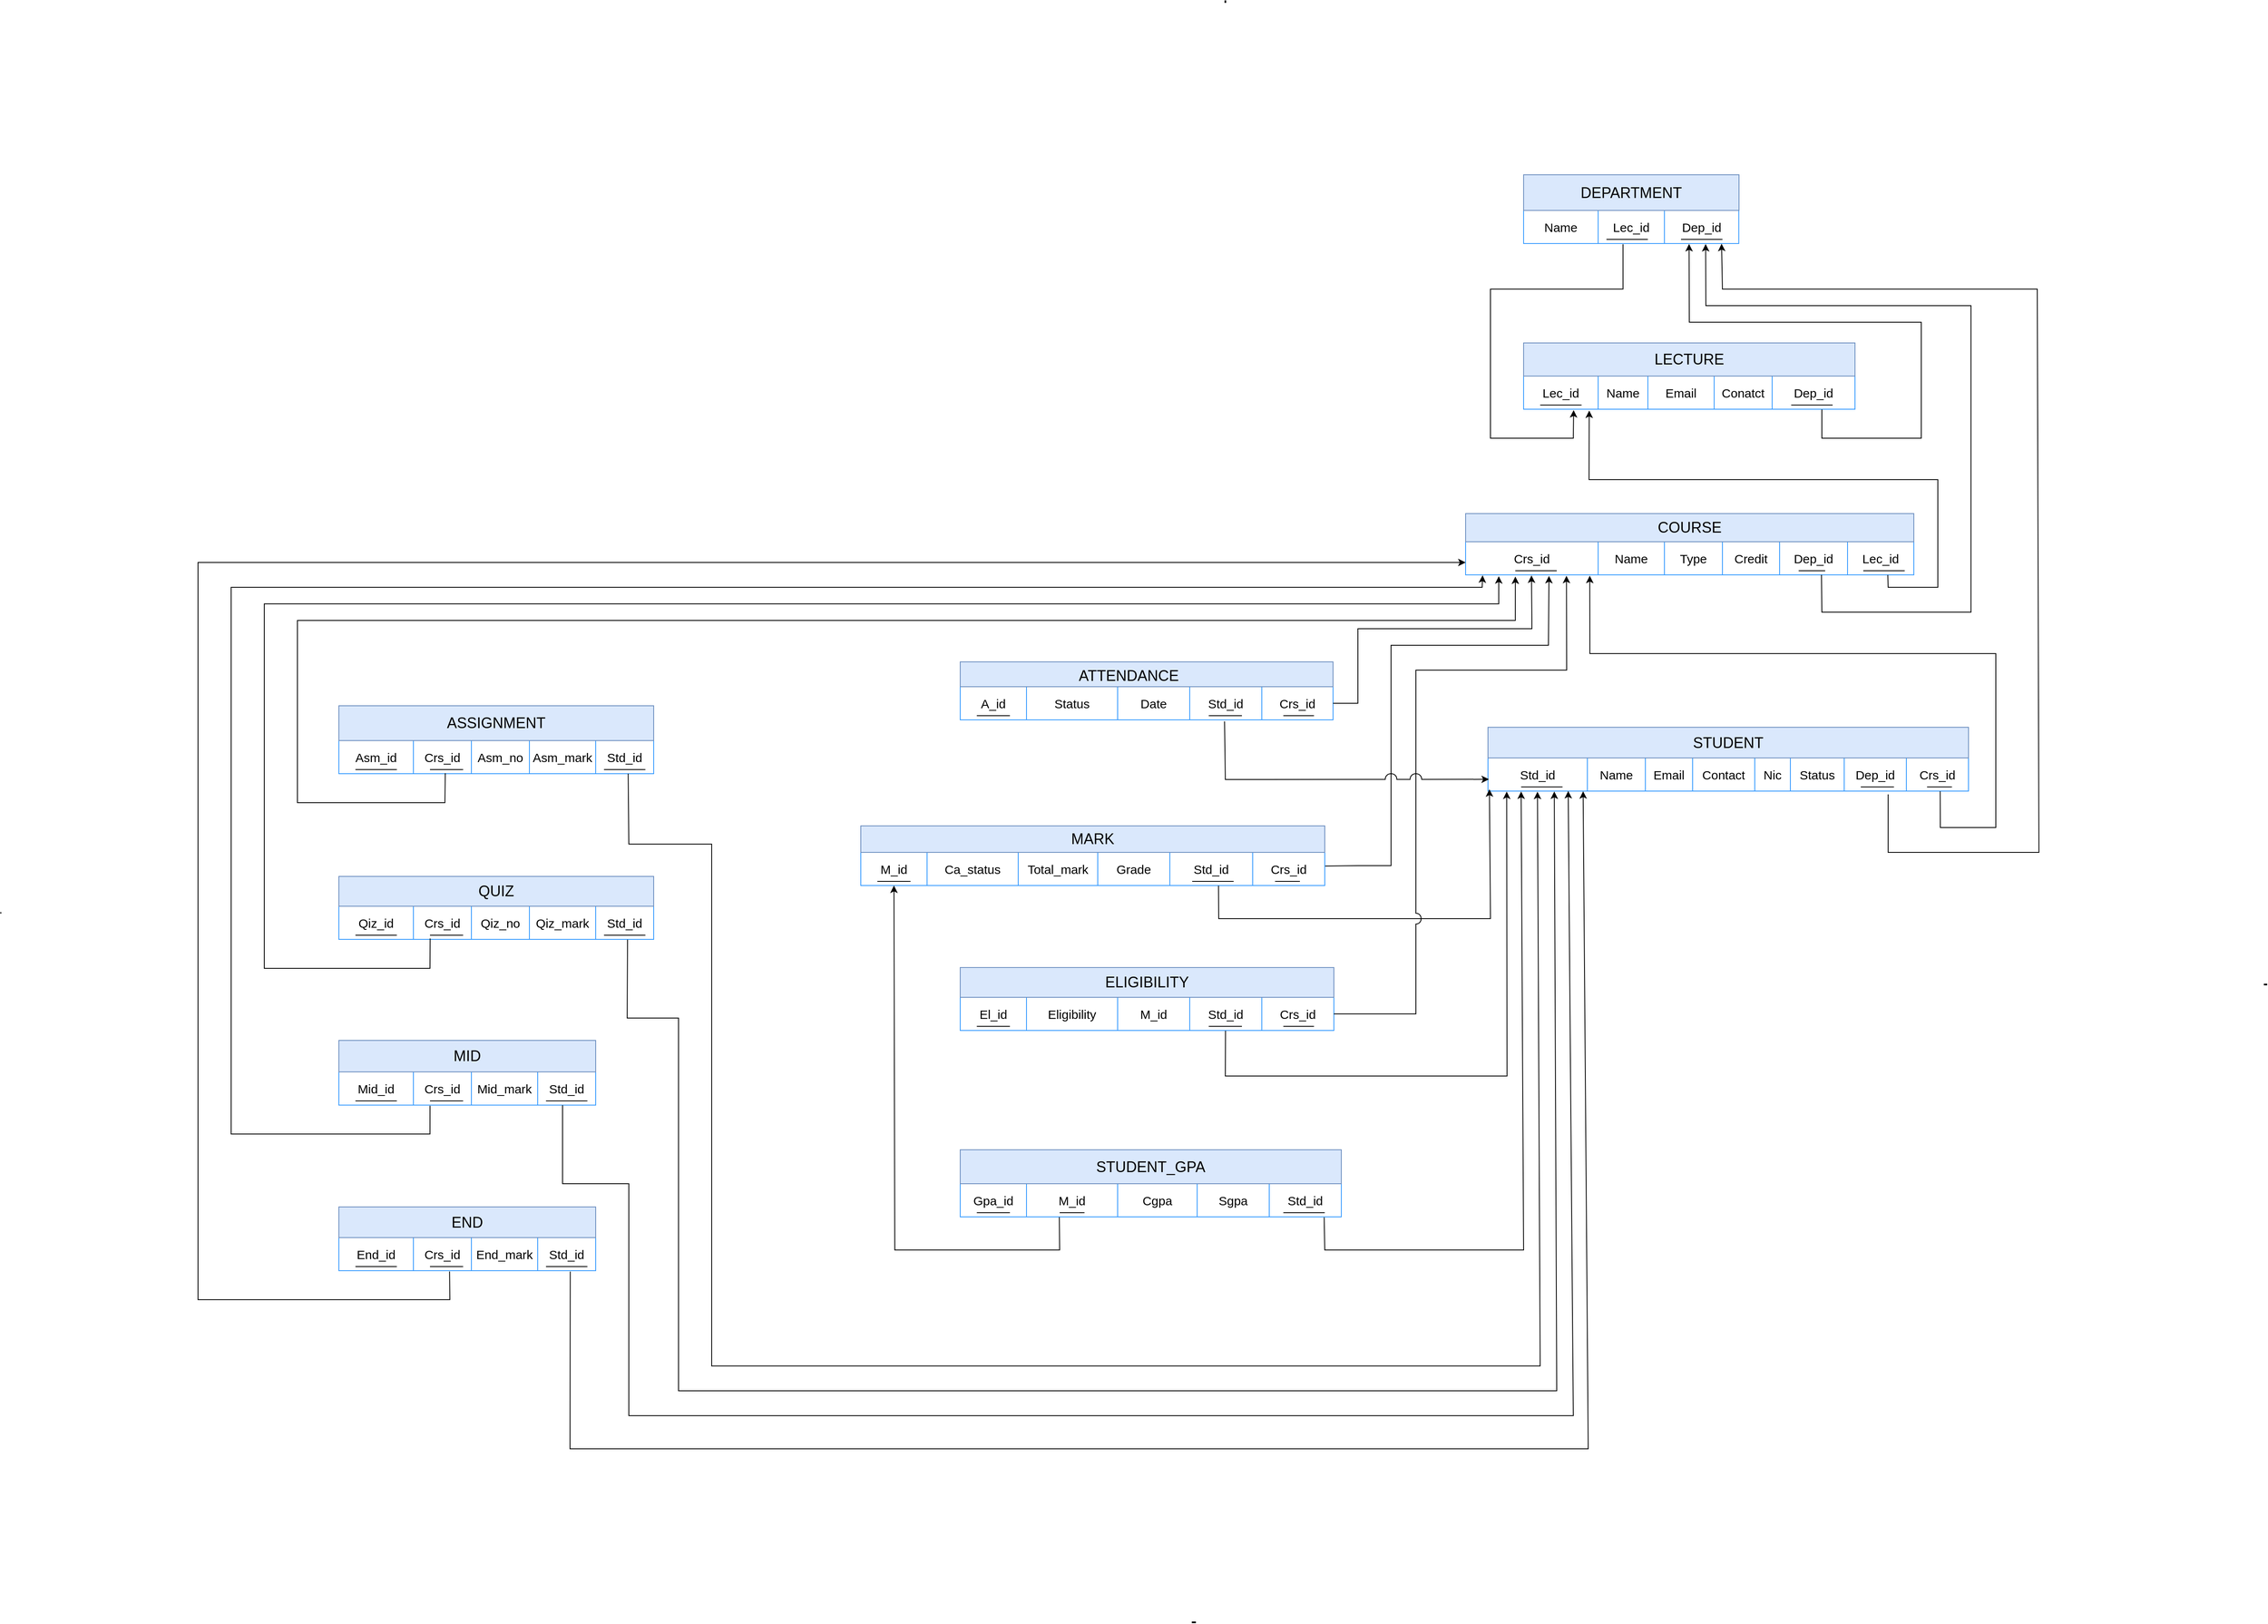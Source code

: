 <mxfile version="21.7.5" type="device">
  <diagram name="Page-1" id="Jhyz3X9VkCSBwdwAYLGG">
    <mxGraphModel dx="1173" dy="1703" grid="0" gridSize="10" guides="1" tooltips="1" connect="1" arrows="1" fold="1" page="1" pageScale="1" pageWidth="690" pageHeight="980" background="#ffffff" math="0" shadow="0">
      <root>
        <mxCell id="0" />
        <mxCell id="1" parent="0" />
        <mxCell id="qSncfqLn-qkaN4AIWGYy-15" value="" style="shape=table;startSize=0;container=1;collapsible=0;childLayout=tableLayout;strokeColor=#3399FF;" vertex="1" parent="1">
          <mxGeometry x="1812" y="-64" width="580" height="40" as="geometry" />
        </mxCell>
        <mxCell id="qSncfqLn-qkaN4AIWGYy-16" value="" style="shape=tableRow;horizontal=0;startSize=0;swimlaneHead=0;swimlaneBody=0;strokeColor=inherit;top=0;left=0;bottom=0;right=0;collapsible=0;dropTarget=0;fillColor=none;points=[[0,0.5],[1,0.5]];portConstraint=eastwest;" vertex="1" parent="qSncfqLn-qkaN4AIWGYy-15">
          <mxGeometry width="580" height="40" as="geometry" />
        </mxCell>
        <mxCell id="qSncfqLn-qkaN4AIWGYy-17" value="Std_id" style="shape=partialRectangle;html=1;whiteSpace=wrap;connectable=0;strokeColor=inherit;overflow=hidden;fillColor=none;top=0;left=0;bottom=0;right=0;pointerEvents=1;fontSize=15;" vertex="1" parent="qSncfqLn-qkaN4AIWGYy-16">
          <mxGeometry width="120" height="40" as="geometry">
            <mxRectangle width="120" height="40" as="alternateBounds" />
          </mxGeometry>
        </mxCell>
        <mxCell id="qSncfqLn-qkaN4AIWGYy-23" value="Name" style="shape=partialRectangle;html=1;whiteSpace=wrap;connectable=0;strokeColor=inherit;overflow=hidden;fillColor=none;top=0;left=0;bottom=0;right=0;pointerEvents=1;fontSize=15;" vertex="1" parent="qSncfqLn-qkaN4AIWGYy-16">
          <mxGeometry x="120" width="70" height="40" as="geometry">
            <mxRectangle width="70" height="40" as="alternateBounds" />
          </mxGeometry>
        </mxCell>
        <mxCell id="qSncfqLn-qkaN4AIWGYy-22" value="Email" style="shape=partialRectangle;html=1;whiteSpace=wrap;connectable=0;strokeColor=inherit;overflow=hidden;fillColor=none;top=0;left=0;bottom=0;right=0;pointerEvents=1;fontSize=15;" vertex="1" parent="qSncfqLn-qkaN4AIWGYy-16">
          <mxGeometry x="190" width="57" height="40" as="geometry">
            <mxRectangle width="57" height="40" as="alternateBounds" />
          </mxGeometry>
        </mxCell>
        <mxCell id="qSncfqLn-qkaN4AIWGYy-21" value="Contact" style="shape=partialRectangle;html=1;whiteSpace=wrap;connectable=0;strokeColor=inherit;overflow=hidden;fillColor=none;top=0;left=0;bottom=0;right=0;pointerEvents=1;fontSize=15;" vertex="1" parent="qSncfqLn-qkaN4AIWGYy-16">
          <mxGeometry x="247" width="75" height="40" as="geometry">
            <mxRectangle width="75" height="40" as="alternateBounds" />
          </mxGeometry>
        </mxCell>
        <mxCell id="qSncfqLn-qkaN4AIWGYy-20" value="Nic" style="shape=partialRectangle;html=1;whiteSpace=wrap;connectable=0;strokeColor=inherit;overflow=hidden;fillColor=none;top=0;left=0;bottom=0;right=0;pointerEvents=1;fontSize=15;" vertex="1" parent="qSncfqLn-qkaN4AIWGYy-16">
          <mxGeometry x="322" width="43" height="40" as="geometry">
            <mxRectangle width="43" height="40" as="alternateBounds" />
          </mxGeometry>
        </mxCell>
        <mxCell id="qSncfqLn-qkaN4AIWGYy-161" value="Status" style="shape=partialRectangle;html=1;whiteSpace=wrap;connectable=0;strokeColor=inherit;overflow=hidden;fillColor=none;top=0;left=0;bottom=0;right=0;pointerEvents=1;fontSize=15;" vertex="1" parent="qSncfqLn-qkaN4AIWGYy-16">
          <mxGeometry x="365" width="65" height="40" as="geometry">
            <mxRectangle width="65" height="40" as="alternateBounds" />
          </mxGeometry>
        </mxCell>
        <mxCell id="qSncfqLn-qkaN4AIWGYy-18" value="Dep_id" style="shape=partialRectangle;html=1;whiteSpace=wrap;connectable=0;strokeColor=inherit;overflow=hidden;fillColor=none;top=0;left=0;bottom=0;right=0;pointerEvents=1;fontSize=15;" vertex="1" parent="qSncfqLn-qkaN4AIWGYy-16">
          <mxGeometry x="430" width="75" height="40" as="geometry">
            <mxRectangle width="75" height="40" as="alternateBounds" />
          </mxGeometry>
        </mxCell>
        <mxCell id="qSncfqLn-qkaN4AIWGYy-19" value="&lt;font style=&quot;font-size: 15px;&quot;&gt;Crs_id&lt;/font&gt;" style="shape=partialRectangle;html=1;whiteSpace=wrap;connectable=0;strokeColor=inherit;overflow=hidden;fillColor=none;top=0;left=0;bottom=0;right=0;pointerEvents=1;" vertex="1" parent="qSncfqLn-qkaN4AIWGYy-16">
          <mxGeometry x="505" width="75" height="40" as="geometry">
            <mxRectangle width="75" height="40" as="alternateBounds" />
          </mxGeometry>
        </mxCell>
        <mxCell id="qSncfqLn-qkaN4AIWGYy-34" value="" style="line;strokeWidth=1;html=1;" vertex="1" parent="1">
          <mxGeometry x="1852" y="-34" width="50" height="10" as="geometry" />
        </mxCell>
        <mxCell id="qSncfqLn-qkaN4AIWGYy-36" value="" style="line;strokeWidth=1;html=1;" vertex="1" parent="1">
          <mxGeometry x="2262" y="-34" width="40" height="10" as="geometry" />
        </mxCell>
        <mxCell id="qSncfqLn-qkaN4AIWGYy-37" value="" style="line;strokeWidth=1;html=1;" vertex="1" parent="1">
          <mxGeometry x="2342" y="-34" width="30" height="10" as="geometry" />
        </mxCell>
        <mxCell id="qSncfqLn-qkaN4AIWGYy-38" value="" style="shape=table;startSize=0;container=1;collapsible=0;childLayout=tableLayout;strokeColor=#3399FF;" vertex="1" parent="1">
          <mxGeometry x="1855" y="-525" width="400" height="40" as="geometry" />
        </mxCell>
        <mxCell id="qSncfqLn-qkaN4AIWGYy-39" value="" style="shape=tableRow;horizontal=0;startSize=0;swimlaneHead=0;swimlaneBody=0;strokeColor=inherit;top=0;left=0;bottom=0;right=0;collapsible=0;dropTarget=0;fillColor=none;points=[[0,0.5],[1,0.5]];portConstraint=eastwest;" vertex="1" parent="qSncfqLn-qkaN4AIWGYy-38">
          <mxGeometry width="400" height="40" as="geometry" />
        </mxCell>
        <mxCell id="qSncfqLn-qkaN4AIWGYy-40" value="Lec_id" style="shape=partialRectangle;html=1;whiteSpace=wrap;connectable=0;strokeColor=inherit;overflow=hidden;fillColor=none;top=0;left=0;bottom=0;right=0;pointerEvents=1;fontSize=15;" vertex="1" parent="qSncfqLn-qkaN4AIWGYy-39">
          <mxGeometry width="90" height="40" as="geometry">
            <mxRectangle width="90" height="40" as="alternateBounds" />
          </mxGeometry>
        </mxCell>
        <mxCell id="qSncfqLn-qkaN4AIWGYy-41" value="Name" style="shape=partialRectangle;html=1;whiteSpace=wrap;connectable=0;strokeColor=inherit;overflow=hidden;fillColor=none;top=0;left=0;bottom=0;right=0;pointerEvents=1;fontSize=15;" vertex="1" parent="qSncfqLn-qkaN4AIWGYy-39">
          <mxGeometry x="90" width="60" height="40" as="geometry">
            <mxRectangle width="60" height="40" as="alternateBounds" />
          </mxGeometry>
        </mxCell>
        <mxCell id="qSncfqLn-qkaN4AIWGYy-42" value="Email" style="shape=partialRectangle;html=1;whiteSpace=wrap;connectable=0;strokeColor=inherit;overflow=hidden;fillColor=none;top=0;left=0;bottom=0;right=0;pointerEvents=1;fontSize=15;" vertex="1" parent="qSncfqLn-qkaN4AIWGYy-39">
          <mxGeometry x="150" width="80" height="40" as="geometry">
            <mxRectangle width="80" height="40" as="alternateBounds" />
          </mxGeometry>
        </mxCell>
        <mxCell id="qSncfqLn-qkaN4AIWGYy-43" value="Conatct" style="shape=partialRectangle;html=1;whiteSpace=wrap;connectable=0;strokeColor=inherit;overflow=hidden;fillColor=none;top=0;left=0;bottom=0;right=0;pointerEvents=1;fontSize=15;" vertex="1" parent="qSncfqLn-qkaN4AIWGYy-39">
          <mxGeometry x="230" width="70" height="40" as="geometry">
            <mxRectangle width="70" height="40" as="alternateBounds" />
          </mxGeometry>
        </mxCell>
        <mxCell id="qSncfqLn-qkaN4AIWGYy-46" value="&lt;font style=&quot;font-size: 15px;&quot;&gt;Dep_id&lt;/font&gt;" style="shape=partialRectangle;html=1;whiteSpace=wrap;connectable=0;strokeColor=inherit;overflow=hidden;fillColor=none;top=0;left=0;bottom=0;right=0;pointerEvents=1;" vertex="1" parent="qSncfqLn-qkaN4AIWGYy-39">
          <mxGeometry x="300" width="100" height="40" as="geometry">
            <mxRectangle width="100" height="40" as="alternateBounds" />
          </mxGeometry>
        </mxCell>
        <mxCell id="qSncfqLn-qkaN4AIWGYy-48" value="" style="shape=table;startSize=0;container=1;collapsible=0;childLayout=tableLayout;strokeColor=#3399FF;" vertex="1" parent="1">
          <mxGeometry x="1785" y="-325" width="541" height="40" as="geometry" />
        </mxCell>
        <mxCell id="qSncfqLn-qkaN4AIWGYy-49" value="" style="shape=tableRow;horizontal=0;startSize=0;swimlaneHead=0;swimlaneBody=0;strokeColor=inherit;top=0;left=0;bottom=0;right=0;collapsible=0;dropTarget=0;fillColor=none;points=[[0,0.5],[1,0.5]];portConstraint=eastwest;" vertex="1" parent="qSncfqLn-qkaN4AIWGYy-48">
          <mxGeometry width="541" height="40" as="geometry" />
        </mxCell>
        <mxCell id="qSncfqLn-qkaN4AIWGYy-50" value="Crs_id" style="shape=partialRectangle;html=1;whiteSpace=wrap;connectable=0;strokeColor=inherit;overflow=hidden;fillColor=none;top=0;left=0;bottom=0;right=0;pointerEvents=1;fontSize=15;" vertex="1" parent="qSncfqLn-qkaN4AIWGYy-49">
          <mxGeometry width="160" height="40" as="geometry">
            <mxRectangle width="160" height="40" as="alternateBounds" />
          </mxGeometry>
        </mxCell>
        <mxCell id="qSncfqLn-qkaN4AIWGYy-51" value="Name" style="shape=partialRectangle;html=1;whiteSpace=wrap;connectable=0;strokeColor=inherit;overflow=hidden;fillColor=none;top=0;left=0;bottom=0;right=0;pointerEvents=1;fontSize=15;" vertex="1" parent="qSncfqLn-qkaN4AIWGYy-49">
          <mxGeometry x="160" width="80" height="40" as="geometry">
            <mxRectangle width="80" height="40" as="alternateBounds" />
          </mxGeometry>
        </mxCell>
        <mxCell id="qSncfqLn-qkaN4AIWGYy-52" value="Type" style="shape=partialRectangle;html=1;whiteSpace=wrap;connectable=0;strokeColor=inherit;overflow=hidden;fillColor=none;top=0;left=0;bottom=0;right=0;pointerEvents=1;fontSize=15;" vertex="1" parent="qSncfqLn-qkaN4AIWGYy-49">
          <mxGeometry x="240" width="70" height="40" as="geometry">
            <mxRectangle width="70" height="40" as="alternateBounds" />
          </mxGeometry>
        </mxCell>
        <mxCell id="qSncfqLn-qkaN4AIWGYy-53" value="Credit" style="shape=partialRectangle;html=1;whiteSpace=wrap;connectable=0;strokeColor=inherit;overflow=hidden;fillColor=none;top=0;left=0;bottom=0;right=0;pointerEvents=1;fontSize=15;" vertex="1" parent="qSncfqLn-qkaN4AIWGYy-49">
          <mxGeometry x="310" width="69" height="40" as="geometry">
            <mxRectangle width="69" height="40" as="alternateBounds" />
          </mxGeometry>
        </mxCell>
        <mxCell id="qSncfqLn-qkaN4AIWGYy-176" value="Dep_id" style="shape=partialRectangle;html=1;whiteSpace=wrap;connectable=0;strokeColor=inherit;overflow=hidden;fillColor=none;top=0;left=0;bottom=0;right=0;pointerEvents=1;fontSize=15;" vertex="1" parent="qSncfqLn-qkaN4AIWGYy-49">
          <mxGeometry x="379" width="82" height="40" as="geometry">
            <mxRectangle width="82" height="40" as="alternateBounds" />
          </mxGeometry>
        </mxCell>
        <mxCell id="qSncfqLn-qkaN4AIWGYy-54" value="&lt;span style=&quot;font-size: 15px;&quot;&gt;Lec_id&lt;/span&gt;" style="shape=partialRectangle;html=1;whiteSpace=wrap;connectable=0;strokeColor=inherit;overflow=hidden;fillColor=none;top=0;left=0;bottom=0;right=0;pointerEvents=1;" vertex="1" parent="qSncfqLn-qkaN4AIWGYy-49">
          <mxGeometry x="461" width="80" height="40" as="geometry">
            <mxRectangle width="80" height="40" as="alternateBounds" />
          </mxGeometry>
        </mxCell>
        <mxCell id="qSncfqLn-qkaN4AIWGYy-56" value="" style="shape=table;startSize=0;container=1;collapsible=0;childLayout=tableLayout;strokeColor=#3399FF;" vertex="1" parent="1">
          <mxGeometry x="1855" y="-725" width="259.722" height="40" as="geometry" />
        </mxCell>
        <mxCell id="qSncfqLn-qkaN4AIWGYy-57" value="" style="shape=tableRow;horizontal=0;startSize=0;swimlaneHead=0;swimlaneBody=0;strokeColor=inherit;top=0;left=0;bottom=0;right=0;collapsible=0;dropTarget=0;fillColor=none;points=[[0,0.5],[1,0.5]];portConstraint=eastwest;" vertex="1" parent="qSncfqLn-qkaN4AIWGYy-56">
          <mxGeometry width="259.722" height="40" as="geometry" />
        </mxCell>
        <mxCell id="qSncfqLn-qkaN4AIWGYy-58" value="Name" style="shape=partialRectangle;html=1;whiteSpace=wrap;connectable=0;strokeColor=inherit;overflow=hidden;fillColor=none;top=0;left=0;bottom=0;right=0;pointerEvents=1;fontSize=15;" vertex="1" parent="qSncfqLn-qkaN4AIWGYy-57">
          <mxGeometry width="90" height="40" as="geometry">
            <mxRectangle width="90" height="40" as="alternateBounds" />
          </mxGeometry>
        </mxCell>
        <mxCell id="qSncfqLn-qkaN4AIWGYy-59" value="Lec_id" style="shape=partialRectangle;html=1;whiteSpace=wrap;connectable=0;strokeColor=inherit;overflow=hidden;fillColor=none;top=0;left=0;bottom=0;right=0;pointerEvents=1;fontSize=15;" vertex="1" parent="qSncfqLn-qkaN4AIWGYy-57">
          <mxGeometry x="90" width="80" height="40" as="geometry">
            <mxRectangle width="80" height="40" as="alternateBounds" />
          </mxGeometry>
        </mxCell>
        <mxCell id="qSncfqLn-qkaN4AIWGYy-60" value="Dep_id" style="shape=partialRectangle;html=1;whiteSpace=wrap;connectable=0;strokeColor=inherit;overflow=hidden;fillColor=none;top=0;left=0;bottom=0;right=0;pointerEvents=1;fontSize=15;" vertex="1" parent="qSncfqLn-qkaN4AIWGYy-57">
          <mxGeometry x="170" width="90" height="40" as="geometry">
            <mxRectangle width="90" height="40" as="alternateBounds" />
          </mxGeometry>
        </mxCell>
        <mxCell id="qSncfqLn-qkaN4AIWGYy-64" value="" style="line;strokeWidth=1;html=1;" vertex="1" parent="1">
          <mxGeometry x="1955" y="-695" width="50" height="10" as="geometry" />
        </mxCell>
        <mxCell id="qSncfqLn-qkaN4AIWGYy-65" value="" style="line;strokeWidth=1;html=1;" vertex="1" parent="1">
          <mxGeometry x="1875" y="-495" width="50" height="10" as="geometry" />
        </mxCell>
        <mxCell id="qSncfqLn-qkaN4AIWGYy-66" value="" style="line;strokeWidth=1;html=1;" vertex="1" parent="1">
          <mxGeometry x="2178" y="-495" width="50" height="10" as="geometry" />
        </mxCell>
        <mxCell id="qSncfqLn-qkaN4AIWGYy-67" value="" style="line;strokeWidth=1;html=1;" vertex="1" parent="1">
          <mxGeometry x="1845" y="-295" width="50" height="10" as="geometry" />
        </mxCell>
        <mxCell id="qSncfqLn-qkaN4AIWGYy-68" value="" style="line;strokeWidth=1;html=1;" vertex="1" parent="1">
          <mxGeometry x="2187" y="-295" width="32" height="10" as="geometry" />
        </mxCell>
        <mxCell id="qSncfqLn-qkaN4AIWGYy-69" value="" style="shape=table;startSize=0;container=1;collapsible=0;childLayout=tableLayout;strokeColor=#3399FF;" vertex="1" parent="1">
          <mxGeometry x="425" y="515" width="310" height="40" as="geometry" />
        </mxCell>
        <mxCell id="qSncfqLn-qkaN4AIWGYy-70" value="" style="shape=tableRow;horizontal=0;startSize=0;swimlaneHead=0;swimlaneBody=0;strokeColor=inherit;top=0;left=0;bottom=0;right=0;collapsible=0;dropTarget=0;fillColor=none;points=[[0,0.5],[1,0.5]];portConstraint=eastwest;" vertex="1" parent="qSncfqLn-qkaN4AIWGYy-69">
          <mxGeometry width="310" height="40" as="geometry" />
        </mxCell>
        <mxCell id="qSncfqLn-qkaN4AIWGYy-71" value="End_id" style="shape=partialRectangle;html=1;whiteSpace=wrap;connectable=0;strokeColor=inherit;overflow=hidden;fillColor=none;top=0;left=0;bottom=0;right=0;pointerEvents=1;fontSize=15;" vertex="1" parent="qSncfqLn-qkaN4AIWGYy-70">
          <mxGeometry width="90" height="40" as="geometry">
            <mxRectangle width="90" height="40" as="alternateBounds" />
          </mxGeometry>
        </mxCell>
        <mxCell id="qSncfqLn-qkaN4AIWGYy-72" value="Crs_id" style="shape=partialRectangle;html=1;whiteSpace=wrap;connectable=0;strokeColor=inherit;overflow=hidden;fillColor=none;top=0;left=0;bottom=0;right=0;pointerEvents=1;fontSize=15;" vertex="1" parent="qSncfqLn-qkaN4AIWGYy-70">
          <mxGeometry x="90" width="70" height="40" as="geometry">
            <mxRectangle width="70" height="40" as="alternateBounds" />
          </mxGeometry>
        </mxCell>
        <mxCell id="qSncfqLn-qkaN4AIWGYy-73" value="End_mark" style="shape=partialRectangle;html=1;whiteSpace=wrap;connectable=0;strokeColor=inherit;overflow=hidden;fillColor=none;top=0;left=0;bottom=0;right=0;pointerEvents=1;fontSize=15;" vertex="1" parent="qSncfqLn-qkaN4AIWGYy-70">
          <mxGeometry x="160" width="80" height="40" as="geometry">
            <mxRectangle width="80" height="40" as="alternateBounds" />
          </mxGeometry>
        </mxCell>
        <mxCell id="qSncfqLn-qkaN4AIWGYy-75" value="&lt;font style=&quot;font-size: 15px;&quot;&gt;Std_id&lt;/font&gt;" style="shape=partialRectangle;html=1;whiteSpace=wrap;connectable=0;strokeColor=inherit;overflow=hidden;fillColor=none;top=0;left=0;bottom=0;right=0;pointerEvents=1;" vertex="1" parent="qSncfqLn-qkaN4AIWGYy-70">
          <mxGeometry x="240" width="70" height="40" as="geometry">
            <mxRectangle width="70" height="40" as="alternateBounds" />
          </mxGeometry>
        </mxCell>
        <mxCell id="qSncfqLn-qkaN4AIWGYy-77" value="" style="line;strokeWidth=1;html=1;" vertex="1" parent="1">
          <mxGeometry x="445" y="545" width="50" height="10" as="geometry" />
        </mxCell>
        <mxCell id="qSncfqLn-qkaN4AIWGYy-78" value="" style="line;strokeWidth=1;html=1;" vertex="1" parent="1">
          <mxGeometry x="675" y="545" width="50" height="10" as="geometry" />
        </mxCell>
        <mxCell id="qSncfqLn-qkaN4AIWGYy-79" value="" style="line;strokeWidth=1;html=1;" vertex="1" parent="1">
          <mxGeometry x="535" y="545" width="40" height="10" as="geometry" />
        </mxCell>
        <mxCell id="qSncfqLn-qkaN4AIWGYy-81" value="" style="shape=table;startSize=0;container=1;collapsible=0;childLayout=tableLayout;strokeColor=#3399FF;" vertex="1" parent="1">
          <mxGeometry x="425" y="315" width="310" height="40.167" as="geometry" />
        </mxCell>
        <mxCell id="qSncfqLn-qkaN4AIWGYy-82" value="" style="shape=tableRow;horizontal=0;startSize=0;swimlaneHead=0;swimlaneBody=0;strokeColor=inherit;top=0;left=0;bottom=0;right=0;collapsible=0;dropTarget=0;fillColor=none;points=[[0,0.5],[1,0.5]];portConstraint=eastwest;" vertex="1" parent="qSncfqLn-qkaN4AIWGYy-81">
          <mxGeometry width="310" height="40" as="geometry" />
        </mxCell>
        <mxCell id="qSncfqLn-qkaN4AIWGYy-83" value="Mid_id" style="shape=partialRectangle;html=1;whiteSpace=wrap;connectable=0;strokeColor=inherit;overflow=hidden;fillColor=none;top=0;left=0;bottom=0;right=0;pointerEvents=1;fontSize=15;" vertex="1" parent="qSncfqLn-qkaN4AIWGYy-82">
          <mxGeometry width="90" height="40" as="geometry">
            <mxRectangle width="90" height="40" as="alternateBounds" />
          </mxGeometry>
        </mxCell>
        <mxCell id="qSncfqLn-qkaN4AIWGYy-84" value="Crs_id" style="shape=partialRectangle;html=1;whiteSpace=wrap;connectable=0;strokeColor=inherit;overflow=hidden;fillColor=none;top=0;left=0;bottom=0;right=0;pointerEvents=1;fontSize=15;" vertex="1" parent="qSncfqLn-qkaN4AIWGYy-82">
          <mxGeometry x="90" width="70" height="40" as="geometry">
            <mxRectangle width="70" height="40" as="alternateBounds" />
          </mxGeometry>
        </mxCell>
        <mxCell id="qSncfqLn-qkaN4AIWGYy-85" value="Mid_mark" style="shape=partialRectangle;html=1;whiteSpace=wrap;connectable=0;strokeColor=inherit;overflow=hidden;fillColor=none;top=0;left=0;bottom=0;right=0;pointerEvents=1;fontSize=15;" vertex="1" parent="qSncfqLn-qkaN4AIWGYy-82">
          <mxGeometry x="160" width="80" height="40" as="geometry">
            <mxRectangle width="80" height="40" as="alternateBounds" />
          </mxGeometry>
        </mxCell>
        <mxCell id="qSncfqLn-qkaN4AIWGYy-86" value="&lt;font style=&quot;font-size: 15px;&quot;&gt;Std_id&lt;/font&gt;" style="shape=partialRectangle;html=1;whiteSpace=wrap;connectable=0;strokeColor=inherit;overflow=hidden;fillColor=none;top=0;left=0;bottom=0;right=0;pointerEvents=1;" vertex="1" parent="qSncfqLn-qkaN4AIWGYy-82">
          <mxGeometry x="240" width="70" height="40" as="geometry">
            <mxRectangle width="70" height="40" as="alternateBounds" />
          </mxGeometry>
        </mxCell>
        <mxCell id="qSncfqLn-qkaN4AIWGYy-88" value="" style="line;strokeWidth=1;html=1;" vertex="1" parent="1">
          <mxGeometry x="445" y="345" width="50" height="10" as="geometry" />
        </mxCell>
        <mxCell id="qSncfqLn-qkaN4AIWGYy-89" value="" style="line;strokeWidth=1;html=1;" vertex="1" parent="1">
          <mxGeometry x="675" y="345" width="50" height="10" as="geometry" />
        </mxCell>
        <mxCell id="qSncfqLn-qkaN4AIWGYy-90" value="" style="line;strokeWidth=1;html=1;" vertex="1" parent="1">
          <mxGeometry x="535" y="345" width="40" height="10" as="geometry" />
        </mxCell>
        <mxCell id="qSncfqLn-qkaN4AIWGYy-91" value="" style="shape=table;startSize=0;container=1;collapsible=0;childLayout=tableLayout;strokeColor=#3399FF;" vertex="1" parent="1">
          <mxGeometry x="425" y="115" width="380" height="40" as="geometry" />
        </mxCell>
        <mxCell id="qSncfqLn-qkaN4AIWGYy-92" value="" style="shape=tableRow;horizontal=0;startSize=0;swimlaneHead=0;swimlaneBody=0;strokeColor=inherit;top=0;left=0;bottom=0;right=0;collapsible=0;dropTarget=0;fillColor=none;points=[[0,0.5],[1,0.5]];portConstraint=eastwest;" vertex="1" parent="qSncfqLn-qkaN4AIWGYy-91">
          <mxGeometry width="380" height="40" as="geometry" />
        </mxCell>
        <mxCell id="qSncfqLn-qkaN4AIWGYy-93" value="Qiz_id" style="shape=partialRectangle;html=1;whiteSpace=wrap;connectable=0;strokeColor=inherit;overflow=hidden;fillColor=none;top=0;left=0;bottom=0;right=0;pointerEvents=1;fontSize=15;" vertex="1" parent="qSncfqLn-qkaN4AIWGYy-92">
          <mxGeometry width="90" height="40" as="geometry">
            <mxRectangle width="90" height="40" as="alternateBounds" />
          </mxGeometry>
        </mxCell>
        <mxCell id="qSncfqLn-qkaN4AIWGYy-94" value="Crs_id" style="shape=partialRectangle;html=1;whiteSpace=wrap;connectable=0;strokeColor=inherit;overflow=hidden;fillColor=none;top=0;left=0;bottom=0;right=0;pointerEvents=1;fontSize=15;" vertex="1" parent="qSncfqLn-qkaN4AIWGYy-92">
          <mxGeometry x="90" width="70" height="40" as="geometry">
            <mxRectangle width="70" height="40" as="alternateBounds" />
          </mxGeometry>
        </mxCell>
        <mxCell id="qSncfqLn-qkaN4AIWGYy-101" value="Qiz_no" style="shape=partialRectangle;html=1;whiteSpace=wrap;connectable=0;strokeColor=inherit;overflow=hidden;fillColor=none;top=0;left=0;bottom=0;right=0;pointerEvents=1;fontSize=15;" vertex="1" parent="qSncfqLn-qkaN4AIWGYy-92">
          <mxGeometry x="160" width="70" height="40" as="geometry">
            <mxRectangle width="70" height="40" as="alternateBounds" />
          </mxGeometry>
        </mxCell>
        <mxCell id="qSncfqLn-qkaN4AIWGYy-95" value="Qiz_mark" style="shape=partialRectangle;html=1;whiteSpace=wrap;connectable=0;strokeColor=inherit;overflow=hidden;fillColor=none;top=0;left=0;bottom=0;right=0;pointerEvents=1;fontSize=15;" vertex="1" parent="qSncfqLn-qkaN4AIWGYy-92">
          <mxGeometry x="230" width="80" height="40" as="geometry">
            <mxRectangle width="80" height="40" as="alternateBounds" />
          </mxGeometry>
        </mxCell>
        <mxCell id="qSncfqLn-qkaN4AIWGYy-96" value="&lt;font style=&quot;font-size: 15px;&quot;&gt;Std_id&lt;/font&gt;" style="shape=partialRectangle;html=1;whiteSpace=wrap;connectable=0;strokeColor=inherit;overflow=hidden;fillColor=none;top=0;left=0;bottom=0;right=0;pointerEvents=1;" vertex="1" parent="qSncfqLn-qkaN4AIWGYy-92">
          <mxGeometry x="310" width="70" height="40" as="geometry">
            <mxRectangle width="70" height="40" as="alternateBounds" />
          </mxGeometry>
        </mxCell>
        <mxCell id="qSncfqLn-qkaN4AIWGYy-98" value="" style="line;strokeWidth=1;html=1;" vertex="1" parent="1">
          <mxGeometry x="445" y="145" width="50" height="10" as="geometry" />
        </mxCell>
        <mxCell id="qSncfqLn-qkaN4AIWGYy-99" value="" style="line;strokeWidth=1;html=1;" vertex="1" parent="1">
          <mxGeometry x="745" y="145" width="50" height="10" as="geometry" />
        </mxCell>
        <mxCell id="qSncfqLn-qkaN4AIWGYy-100" value="" style="line;strokeWidth=1;html=1;" vertex="1" parent="1">
          <mxGeometry x="535" y="145" width="40" height="10" as="geometry" />
        </mxCell>
        <mxCell id="qSncfqLn-qkaN4AIWGYy-110" value="" style="shape=table;startSize=0;container=1;collapsible=0;childLayout=tableLayout;strokeColor=#3399FF;" vertex="1" parent="1">
          <mxGeometry x="425" y="-85" width="380" height="40" as="geometry" />
        </mxCell>
        <mxCell id="qSncfqLn-qkaN4AIWGYy-111" value="" style="shape=tableRow;horizontal=0;startSize=0;swimlaneHead=0;swimlaneBody=0;strokeColor=inherit;top=0;left=0;bottom=0;right=0;collapsible=0;dropTarget=0;fillColor=none;points=[[0,0.5],[1,0.5]];portConstraint=eastwest;" vertex="1" parent="qSncfqLn-qkaN4AIWGYy-110">
          <mxGeometry width="380" height="40" as="geometry" />
        </mxCell>
        <mxCell id="qSncfqLn-qkaN4AIWGYy-112" value="Asm_id" style="shape=partialRectangle;html=1;whiteSpace=wrap;connectable=0;strokeColor=inherit;overflow=hidden;fillColor=none;top=0;left=0;bottom=0;right=0;pointerEvents=1;fontSize=15;" vertex="1" parent="qSncfqLn-qkaN4AIWGYy-111">
          <mxGeometry width="90" height="40" as="geometry">
            <mxRectangle width="90" height="40" as="alternateBounds" />
          </mxGeometry>
        </mxCell>
        <mxCell id="qSncfqLn-qkaN4AIWGYy-113" value="Crs_id" style="shape=partialRectangle;html=1;whiteSpace=wrap;connectable=0;strokeColor=inherit;overflow=hidden;fillColor=none;top=0;left=0;bottom=0;right=0;pointerEvents=1;fontSize=15;" vertex="1" parent="qSncfqLn-qkaN4AIWGYy-111">
          <mxGeometry x="90" width="70" height="40" as="geometry">
            <mxRectangle width="70" height="40" as="alternateBounds" />
          </mxGeometry>
        </mxCell>
        <mxCell id="qSncfqLn-qkaN4AIWGYy-114" value="Asm_no" style="shape=partialRectangle;html=1;whiteSpace=wrap;connectable=0;strokeColor=inherit;overflow=hidden;fillColor=none;top=0;left=0;bottom=0;right=0;pointerEvents=1;fontSize=15;" vertex="1" parent="qSncfqLn-qkaN4AIWGYy-111">
          <mxGeometry x="160" width="70" height="40" as="geometry">
            <mxRectangle width="70" height="40" as="alternateBounds" />
          </mxGeometry>
        </mxCell>
        <mxCell id="qSncfqLn-qkaN4AIWGYy-115" value="Asm_mark" style="shape=partialRectangle;html=1;whiteSpace=wrap;connectable=0;strokeColor=inherit;overflow=hidden;fillColor=none;top=0;left=0;bottom=0;right=0;pointerEvents=1;fontSize=15;" vertex="1" parent="qSncfqLn-qkaN4AIWGYy-111">
          <mxGeometry x="230" width="80" height="40" as="geometry">
            <mxRectangle width="80" height="40" as="alternateBounds" />
          </mxGeometry>
        </mxCell>
        <mxCell id="qSncfqLn-qkaN4AIWGYy-116" value="&lt;font style=&quot;font-size: 15px;&quot;&gt;Std_id&lt;/font&gt;" style="shape=partialRectangle;html=1;whiteSpace=wrap;connectable=0;strokeColor=inherit;overflow=hidden;fillColor=none;top=0;left=0;bottom=0;right=0;pointerEvents=1;" vertex="1" parent="qSncfqLn-qkaN4AIWGYy-111">
          <mxGeometry x="310" width="70" height="40" as="geometry">
            <mxRectangle width="70" height="40" as="alternateBounds" />
          </mxGeometry>
        </mxCell>
        <mxCell id="qSncfqLn-qkaN4AIWGYy-118" value="" style="line;strokeWidth=1;html=1;" vertex="1" parent="1">
          <mxGeometry x="445" y="-55" width="50" height="10" as="geometry" />
        </mxCell>
        <mxCell id="qSncfqLn-qkaN4AIWGYy-119" value="" style="line;strokeWidth=1;html=1;" vertex="1" parent="1">
          <mxGeometry x="745" y="-55" width="50" height="10" as="geometry" />
        </mxCell>
        <mxCell id="qSncfqLn-qkaN4AIWGYy-120" value="" style="line;strokeWidth=1;html=1;" vertex="1" parent="1">
          <mxGeometry x="535" y="-55" width="40" height="10" as="geometry" />
        </mxCell>
        <mxCell id="qSncfqLn-qkaN4AIWGYy-121" value="" style="shape=table;startSize=0;container=1;collapsible=0;childLayout=tableLayout;strokeColor=#3399FF;" vertex="1" parent="1">
          <mxGeometry x="1055" y="50" width="560" height="40" as="geometry" />
        </mxCell>
        <mxCell id="qSncfqLn-qkaN4AIWGYy-122" value="" style="shape=tableRow;horizontal=0;startSize=0;swimlaneHead=0;swimlaneBody=0;strokeColor=inherit;top=0;left=0;bottom=0;right=0;collapsible=0;dropTarget=0;fillColor=none;points=[[0,0.5],[1,0.5]];portConstraint=eastwest;" vertex="1" parent="qSncfqLn-qkaN4AIWGYy-121">
          <mxGeometry width="560" height="40" as="geometry" />
        </mxCell>
        <mxCell id="qSncfqLn-qkaN4AIWGYy-123" value="M_id" style="shape=partialRectangle;html=1;whiteSpace=wrap;connectable=0;strokeColor=inherit;overflow=hidden;fillColor=none;top=0;left=0;bottom=0;right=0;pointerEvents=1;fontSize=15;" vertex="1" parent="qSncfqLn-qkaN4AIWGYy-122">
          <mxGeometry width="80" height="40" as="geometry">
            <mxRectangle width="80" height="40" as="alternateBounds" />
          </mxGeometry>
        </mxCell>
        <mxCell id="qSncfqLn-qkaN4AIWGYy-124" value="Ca_status" style="shape=partialRectangle;html=1;whiteSpace=wrap;connectable=0;strokeColor=inherit;overflow=hidden;fillColor=none;top=0;left=0;bottom=0;right=0;pointerEvents=1;fontSize=15;" vertex="1" parent="qSncfqLn-qkaN4AIWGYy-122">
          <mxGeometry x="80" width="110" height="40" as="geometry">
            <mxRectangle width="110" height="40" as="alternateBounds" />
          </mxGeometry>
        </mxCell>
        <mxCell id="qSncfqLn-qkaN4AIWGYy-125" value="Total_mark" style="shape=partialRectangle;html=1;whiteSpace=wrap;connectable=0;strokeColor=inherit;overflow=hidden;fillColor=none;top=0;left=0;bottom=0;right=0;pointerEvents=1;fontSize=15;" vertex="1" parent="qSncfqLn-qkaN4AIWGYy-122">
          <mxGeometry x="190" width="96" height="40" as="geometry">
            <mxRectangle width="96" height="40" as="alternateBounds" />
          </mxGeometry>
        </mxCell>
        <mxCell id="qSncfqLn-qkaN4AIWGYy-134" value="Grade" style="shape=partialRectangle;html=1;whiteSpace=wrap;connectable=0;strokeColor=inherit;overflow=hidden;fillColor=none;top=0;left=0;bottom=0;right=0;pointerEvents=1;fontSize=15;" vertex="1" parent="qSncfqLn-qkaN4AIWGYy-122">
          <mxGeometry x="286" width="87" height="40" as="geometry">
            <mxRectangle width="87" height="40" as="alternateBounds" />
          </mxGeometry>
        </mxCell>
        <mxCell id="qSncfqLn-qkaN4AIWGYy-126" value="Std_id" style="shape=partialRectangle;html=1;whiteSpace=wrap;connectable=0;strokeColor=inherit;overflow=hidden;fillColor=none;top=0;left=0;bottom=0;right=0;pointerEvents=1;fontSize=15;" vertex="1" parent="qSncfqLn-qkaN4AIWGYy-122">
          <mxGeometry x="373" width="100" height="40" as="geometry">
            <mxRectangle width="100" height="40" as="alternateBounds" />
          </mxGeometry>
        </mxCell>
        <mxCell id="qSncfqLn-qkaN4AIWGYy-127" value="&lt;font style=&quot;font-size: 15px;&quot;&gt;Crs_id&lt;/font&gt;" style="shape=partialRectangle;html=1;whiteSpace=wrap;connectable=0;strokeColor=inherit;overflow=hidden;fillColor=none;top=0;left=0;bottom=0;right=0;pointerEvents=1;" vertex="1" parent="qSncfqLn-qkaN4AIWGYy-122">
          <mxGeometry x="473" width="87" height="40" as="geometry">
            <mxRectangle width="87" height="40" as="alternateBounds" />
          </mxGeometry>
        </mxCell>
        <mxCell id="qSncfqLn-qkaN4AIWGYy-129" value="" style="line;strokeWidth=1;html=1;" vertex="1" parent="1">
          <mxGeometry x="1075" y="80" width="40" height="10" as="geometry" />
        </mxCell>
        <mxCell id="qSncfqLn-qkaN4AIWGYy-130" value="" style="line;strokeWidth=1;html=1;" vertex="1" parent="1">
          <mxGeometry x="1455" y="80" width="50" height="10" as="geometry" />
        </mxCell>
        <mxCell id="qSncfqLn-qkaN4AIWGYy-131" value="" style="line;strokeWidth=1;html=1;" vertex="1" parent="1">
          <mxGeometry x="1555" y="80" width="30" height="10" as="geometry" />
        </mxCell>
        <mxCell id="qSncfqLn-qkaN4AIWGYy-135" value="" style="shape=table;startSize=0;container=1;collapsible=0;childLayout=tableLayout;strokeColor=#3399FF;" vertex="1" parent="1">
          <mxGeometry x="1175" y="450" width="460" height="40" as="geometry" />
        </mxCell>
        <mxCell id="qSncfqLn-qkaN4AIWGYy-136" value="" style="shape=tableRow;horizontal=0;startSize=0;swimlaneHead=0;swimlaneBody=0;strokeColor=inherit;top=0;left=0;bottom=0;right=0;collapsible=0;dropTarget=0;fillColor=none;points=[[0,0.5],[1,0.5]];portConstraint=eastwest;" vertex="1" parent="qSncfqLn-qkaN4AIWGYy-135">
          <mxGeometry width="460" height="40" as="geometry" />
        </mxCell>
        <mxCell id="qSncfqLn-qkaN4AIWGYy-137" value="Gpa_id" style="shape=partialRectangle;html=1;whiteSpace=wrap;connectable=0;strokeColor=inherit;overflow=hidden;fillColor=none;top=0;left=0;bottom=0;right=0;pointerEvents=1;fontSize=15;" vertex="1" parent="qSncfqLn-qkaN4AIWGYy-136">
          <mxGeometry width="80" height="40" as="geometry">
            <mxRectangle width="80" height="40" as="alternateBounds" />
          </mxGeometry>
        </mxCell>
        <mxCell id="qSncfqLn-qkaN4AIWGYy-138" value="M_id" style="shape=partialRectangle;html=1;whiteSpace=wrap;connectable=0;strokeColor=inherit;overflow=hidden;fillColor=none;top=0;left=0;bottom=0;right=0;pointerEvents=1;fontSize=15;" vertex="1" parent="qSncfqLn-qkaN4AIWGYy-136">
          <mxGeometry x="80" width="110" height="40" as="geometry">
            <mxRectangle width="110" height="40" as="alternateBounds" />
          </mxGeometry>
        </mxCell>
        <mxCell id="qSncfqLn-qkaN4AIWGYy-139" value="Cgpa" style="shape=partialRectangle;html=1;whiteSpace=wrap;connectable=0;strokeColor=inherit;overflow=hidden;fillColor=none;top=0;left=0;bottom=0;right=0;pointerEvents=1;fontSize=15;" vertex="1" parent="qSncfqLn-qkaN4AIWGYy-136">
          <mxGeometry x="190" width="96" height="40" as="geometry">
            <mxRectangle width="96" height="40" as="alternateBounds" />
          </mxGeometry>
        </mxCell>
        <mxCell id="qSncfqLn-qkaN4AIWGYy-140" value="Sgpa" style="shape=partialRectangle;html=1;whiteSpace=wrap;connectable=0;strokeColor=inherit;overflow=hidden;fillColor=none;top=0;left=0;bottom=0;right=0;pointerEvents=1;fontSize=15;" vertex="1" parent="qSncfqLn-qkaN4AIWGYy-136">
          <mxGeometry x="286" width="87" height="40" as="geometry">
            <mxRectangle width="87" height="40" as="alternateBounds" />
          </mxGeometry>
        </mxCell>
        <mxCell id="qSncfqLn-qkaN4AIWGYy-142" value="&lt;font style=&quot;font-size: 15px;&quot;&gt;Std_id&lt;/font&gt;" style="shape=partialRectangle;html=1;whiteSpace=wrap;connectable=0;strokeColor=inherit;overflow=hidden;fillColor=none;top=0;left=0;bottom=0;right=0;pointerEvents=1;" vertex="1" parent="qSncfqLn-qkaN4AIWGYy-136">
          <mxGeometry x="373" width="87" height="40" as="geometry">
            <mxRectangle width="87" height="40" as="alternateBounds" />
          </mxGeometry>
        </mxCell>
        <mxCell id="qSncfqLn-qkaN4AIWGYy-144" value="" style="line;strokeWidth=1;html=1;" vertex="1" parent="1">
          <mxGeometry x="1195" y="480" width="40" height="10" as="geometry" />
        </mxCell>
        <mxCell id="qSncfqLn-qkaN4AIWGYy-145" value="" style="line;strokeWidth=1;html=1;" vertex="1" parent="1">
          <mxGeometry x="1565" y="480" width="50" height="10" as="geometry" />
        </mxCell>
        <mxCell id="qSncfqLn-qkaN4AIWGYy-146" value="" style="line;strokeWidth=1;html=1;" vertex="1" parent="1">
          <mxGeometry x="1295" y="480" width="30" height="10" as="geometry" />
        </mxCell>
        <mxCell id="qSncfqLn-qkaN4AIWGYy-147" value="" style="shape=table;startSize=0;container=1;collapsible=0;childLayout=tableLayout;strokeColor=#3399FF;" vertex="1" parent="1">
          <mxGeometry x="1175" y="225" width="451" height="40" as="geometry" />
        </mxCell>
        <mxCell id="qSncfqLn-qkaN4AIWGYy-148" value="" style="shape=tableRow;horizontal=0;startSize=0;swimlaneHead=0;swimlaneBody=0;strokeColor=inherit;top=0;left=0;bottom=0;right=0;collapsible=0;dropTarget=0;fillColor=none;points=[[0,0.5],[1,0.5]];portConstraint=eastwest;" vertex="1" parent="qSncfqLn-qkaN4AIWGYy-147">
          <mxGeometry width="451" height="40" as="geometry" />
        </mxCell>
        <mxCell id="qSncfqLn-qkaN4AIWGYy-149" value="El_id" style="shape=partialRectangle;html=1;whiteSpace=wrap;connectable=0;strokeColor=inherit;overflow=hidden;fillColor=none;top=0;left=0;bottom=0;right=0;pointerEvents=1;fontSize=15;" vertex="1" parent="qSncfqLn-qkaN4AIWGYy-148">
          <mxGeometry width="80" height="40" as="geometry">
            <mxRectangle width="80" height="40" as="alternateBounds" />
          </mxGeometry>
        </mxCell>
        <mxCell id="qSncfqLn-qkaN4AIWGYy-150" value="Eligibility" style="shape=partialRectangle;html=1;whiteSpace=wrap;connectable=0;strokeColor=inherit;overflow=hidden;fillColor=none;top=0;left=0;bottom=0;right=0;pointerEvents=1;fontSize=15;" vertex="1" parent="qSncfqLn-qkaN4AIWGYy-148">
          <mxGeometry x="80" width="110" height="40" as="geometry">
            <mxRectangle width="110" height="40" as="alternateBounds" />
          </mxGeometry>
        </mxCell>
        <mxCell id="qSncfqLn-qkaN4AIWGYy-152" value="M_id" style="shape=partialRectangle;html=1;whiteSpace=wrap;connectable=0;strokeColor=inherit;overflow=hidden;fillColor=none;top=0;left=0;bottom=0;right=0;pointerEvents=1;fontSize=15;" vertex="1" parent="qSncfqLn-qkaN4AIWGYy-148">
          <mxGeometry x="190" width="87" height="40" as="geometry">
            <mxRectangle width="87" height="40" as="alternateBounds" />
          </mxGeometry>
        </mxCell>
        <mxCell id="qSncfqLn-qkaN4AIWGYy-160" value="Std_id" style="shape=partialRectangle;html=1;whiteSpace=wrap;connectable=0;strokeColor=inherit;overflow=hidden;fillColor=none;top=0;left=0;bottom=0;right=0;pointerEvents=1;fontSize=15;" vertex="1" parent="qSncfqLn-qkaN4AIWGYy-148">
          <mxGeometry x="277" width="87" height="40" as="geometry">
            <mxRectangle width="87" height="40" as="alternateBounds" />
          </mxGeometry>
        </mxCell>
        <mxCell id="qSncfqLn-qkaN4AIWGYy-153" value="&lt;font style=&quot;font-size: 15px;&quot;&gt;Crs_id&lt;/font&gt;" style="shape=partialRectangle;html=1;whiteSpace=wrap;connectable=0;strokeColor=inherit;overflow=hidden;fillColor=none;top=0;left=0;bottom=0;right=0;pointerEvents=1;" vertex="1" parent="qSncfqLn-qkaN4AIWGYy-148">
          <mxGeometry x="364" width="87" height="40" as="geometry">
            <mxRectangle width="87" height="40" as="alternateBounds" />
          </mxGeometry>
        </mxCell>
        <mxCell id="qSncfqLn-qkaN4AIWGYy-155" value="" style="line;strokeWidth=1;html=1;" vertex="1" parent="1">
          <mxGeometry x="1195" y="255" width="40" height="10" as="geometry" />
        </mxCell>
        <mxCell id="qSncfqLn-qkaN4AIWGYy-158" value="" style="line;strokeWidth=1;html=1;" vertex="1" parent="1">
          <mxGeometry x="1565" y="255" width="37" height="10" as="geometry" />
        </mxCell>
        <mxCell id="qSncfqLn-qkaN4AIWGYy-159" value="" style="line;strokeWidth=1;html=1;" vertex="1" parent="1">
          <mxGeometry x="1475" y="255" width="40" height="10" as="geometry" />
        </mxCell>
        <mxCell id="qSncfqLn-qkaN4AIWGYy-162" value="" style="shape=table;startSize=0;container=1;collapsible=0;childLayout=tableLayout;strokeColor=#3399FF;" vertex="1" parent="1">
          <mxGeometry x="1175" y="-150" width="450" height="40" as="geometry" />
        </mxCell>
        <mxCell id="qSncfqLn-qkaN4AIWGYy-163" value="" style="shape=tableRow;horizontal=0;startSize=0;swimlaneHead=0;swimlaneBody=0;strokeColor=inherit;top=0;left=0;bottom=0;right=0;collapsible=0;dropTarget=0;fillColor=none;points=[[0,0.5],[1,0.5]];portConstraint=eastwest;" vertex="1" parent="qSncfqLn-qkaN4AIWGYy-162">
          <mxGeometry width="450" height="40" as="geometry" />
        </mxCell>
        <mxCell id="qSncfqLn-qkaN4AIWGYy-164" value="A_id" style="shape=partialRectangle;html=1;whiteSpace=wrap;connectable=0;strokeColor=inherit;overflow=hidden;fillColor=none;top=0;left=0;bottom=0;right=0;pointerEvents=1;fontSize=15;" vertex="1" parent="qSncfqLn-qkaN4AIWGYy-163">
          <mxGeometry width="80" height="40" as="geometry">
            <mxRectangle width="80" height="40" as="alternateBounds" />
          </mxGeometry>
        </mxCell>
        <mxCell id="qSncfqLn-qkaN4AIWGYy-165" value="Status" style="shape=partialRectangle;html=1;whiteSpace=wrap;connectable=0;strokeColor=inherit;overflow=hidden;fillColor=none;top=0;left=0;bottom=0;right=0;pointerEvents=1;fontSize=15;" vertex="1" parent="qSncfqLn-qkaN4AIWGYy-163">
          <mxGeometry x="80" width="110" height="40" as="geometry">
            <mxRectangle width="110" height="40" as="alternateBounds" />
          </mxGeometry>
        </mxCell>
        <mxCell id="qSncfqLn-qkaN4AIWGYy-166" value="Date" style="shape=partialRectangle;html=1;whiteSpace=wrap;connectable=0;strokeColor=inherit;overflow=hidden;fillColor=none;top=0;left=0;bottom=0;right=0;pointerEvents=1;fontSize=15;" vertex="1" parent="qSncfqLn-qkaN4AIWGYy-163">
          <mxGeometry x="190" width="87" height="40" as="geometry">
            <mxRectangle width="87" height="40" as="alternateBounds" />
          </mxGeometry>
        </mxCell>
        <mxCell id="qSncfqLn-qkaN4AIWGYy-167" value="Std_id" style="shape=partialRectangle;html=1;whiteSpace=wrap;connectable=0;strokeColor=inherit;overflow=hidden;fillColor=none;top=0;left=0;bottom=0;right=0;pointerEvents=1;fontSize=15;" vertex="1" parent="qSncfqLn-qkaN4AIWGYy-163">
          <mxGeometry x="277" width="87" height="40" as="geometry">
            <mxRectangle width="87" height="40" as="alternateBounds" />
          </mxGeometry>
        </mxCell>
        <mxCell id="qSncfqLn-qkaN4AIWGYy-168" value="&lt;font style=&quot;font-size: 15px;&quot;&gt;Crs_id&lt;/font&gt;" style="shape=partialRectangle;html=1;whiteSpace=wrap;connectable=0;strokeColor=inherit;overflow=hidden;fillColor=none;top=0;left=0;bottom=0;right=0;pointerEvents=1;" vertex="1" parent="qSncfqLn-qkaN4AIWGYy-163">
          <mxGeometry x="364" width="86" height="40" as="geometry">
            <mxRectangle width="86" height="40" as="alternateBounds" />
          </mxGeometry>
        </mxCell>
        <mxCell id="qSncfqLn-qkaN4AIWGYy-170" value="" style="line;strokeWidth=1;html=1;" vertex="1" parent="1">
          <mxGeometry x="1195" y="-120" width="40" height="10" as="geometry" />
        </mxCell>
        <mxCell id="qSncfqLn-qkaN4AIWGYy-171" value="" style="line;strokeWidth=1;html=1;" vertex="1" parent="1">
          <mxGeometry x="1565" y="-120" width="37" height="10" as="geometry" />
        </mxCell>
        <mxCell id="qSncfqLn-qkaN4AIWGYy-172" value="" style="line;strokeWidth=1;html=1;" vertex="1" parent="1">
          <mxGeometry x="1475" y="-120" width="40" height="10" as="geometry" />
        </mxCell>
        <mxCell id="qSncfqLn-qkaN4AIWGYy-173" value="" style="endArrow=classic;html=1;rounded=0;exitX=0.9;exitY=1.01;exitDx=0;exitDy=0;exitPerimeter=0;entryX=0.769;entryY=1.013;entryDx=0;entryDy=0;entryPerimeter=0;" edge="1" parent="1" source="qSncfqLn-qkaN4AIWGYy-38" target="qSncfqLn-qkaN4AIWGYy-56">
          <mxGeometry width="50" height="50" relative="1" as="geometry">
            <mxPoint x="2215" y="-480" as="sourcePoint" />
            <mxPoint x="2055" y="-680" as="targetPoint" />
            <Array as="points">
              <mxPoint x="2215" y="-450" />
              <mxPoint x="2335" y="-450" />
              <mxPoint x="2335" y="-590" />
              <mxPoint x="2055" y="-590" />
            </Array>
          </mxGeometry>
        </mxCell>
        <mxCell id="qSncfqLn-qkaN4AIWGYy-174" value="" style="line;strokeWidth=1;html=1;" vertex="1" parent="1">
          <mxGeometry x="2045" y="-695" width="50" height="10" as="geometry" />
        </mxCell>
        <mxCell id="qSncfqLn-qkaN4AIWGYy-175" value="" style="endArrow=classic;html=1;rounded=0;entryX=0.151;entryY=1.028;entryDx=0;entryDy=0;entryPerimeter=0;exitX=0.462;exitY=1.022;exitDx=0;exitDy=0;exitPerimeter=0;" edge="1" parent="1" source="qSncfqLn-qkaN4AIWGYy-56" target="qSncfqLn-qkaN4AIWGYy-39">
          <mxGeometry width="50" height="50" relative="1" as="geometry">
            <mxPoint x="1975" y="-680" as="sourcePoint" />
            <mxPoint x="1915" y="-480" as="targetPoint" />
            <Array as="points">
              <mxPoint x="1975" y="-630" />
              <mxPoint x="1815" y="-630" />
              <mxPoint x="1815" y="-450" />
              <mxPoint x="1915" y="-450" />
            </Array>
          </mxGeometry>
        </mxCell>
        <mxCell id="qSncfqLn-qkaN4AIWGYy-177" value="" style="line;strokeWidth=1;html=1;" vertex="1" parent="1">
          <mxGeometry x="2265" y="-295" width="50" height="10" as="geometry" />
        </mxCell>
        <mxCell id="qSncfqLn-qkaN4AIWGYy-178" value="" style="endArrow=classic;html=1;rounded=0;exitX=0.794;exitY=0.999;exitDx=0;exitDy=0;exitPerimeter=0;entryX=0.846;entryY=1.016;entryDx=0;entryDy=0;entryPerimeter=0;" edge="1" parent="1" source="qSncfqLn-qkaN4AIWGYy-49" target="qSncfqLn-qkaN4AIWGYy-56">
          <mxGeometry width="50" height="50" relative="1" as="geometry">
            <mxPoint x="2155" y="-350" as="sourcePoint" />
            <mxPoint x="2075" y="-680" as="targetPoint" />
            <Array as="points">
              <mxPoint x="2215" y="-240" />
              <mxPoint x="2395" y="-240" />
              <mxPoint x="2395" y="-610" />
              <mxPoint x="2075" y="-610" />
            </Array>
          </mxGeometry>
        </mxCell>
        <mxCell id="qSncfqLn-qkaN4AIWGYy-179" value="" style="endArrow=classic;html=1;rounded=0;entryX=0.92;entryY=1.007;entryDx=0;entryDy=0;entryPerimeter=0;" edge="1" parent="1" target="qSncfqLn-qkaN4AIWGYy-56">
          <mxGeometry width="50" height="50" relative="1" as="geometry">
            <mxPoint x="2295" y="-20" as="sourcePoint" />
            <mxPoint x="2245" y="-220" as="targetPoint" />
            <Array as="points">
              <mxPoint x="2295" y="50" />
              <mxPoint x="2477" y="50" />
              <mxPoint x="2475" y="-630" />
              <mxPoint x="2095" y="-630" />
            </Array>
          </mxGeometry>
        </mxCell>
        <mxCell id="qSncfqLn-qkaN4AIWGYy-180" value="" style="endArrow=classic;html=1;rounded=0;exitX=0.941;exitY=1.005;exitDx=0;exitDy=0;exitPerimeter=0;entryX=0.277;entryY=1.025;entryDx=0;entryDy=0;entryPerimeter=0;" edge="1" parent="1" source="qSncfqLn-qkaN4AIWGYy-16" target="qSncfqLn-qkaN4AIWGYy-48">
          <mxGeometry width="50" height="50" relative="1" as="geometry">
            <mxPoint x="2195" y="-150" as="sourcePoint" />
            <mxPoint x="1935" y="-280" as="targetPoint" />
            <Array as="points">
              <mxPoint x="2358" y="20" />
              <mxPoint x="2425" y="20" />
              <mxPoint x="2425" y="-70" />
              <mxPoint x="2425" y="-190" />
              <mxPoint x="1935" y="-190" />
            </Array>
          </mxGeometry>
        </mxCell>
        <mxCell id="qSncfqLn-qkaN4AIWGYy-181" value="" style="endArrow=classic;html=1;rounded=0;exitX=0.942;exitY=1.005;exitDx=0;exitDy=0;exitPerimeter=0;entryX=0.198;entryY=1.041;entryDx=0;entryDy=0;entryPerimeter=0;" edge="1" parent="1" source="qSncfqLn-qkaN4AIWGYy-49" target="qSncfqLn-qkaN4AIWGYy-39">
          <mxGeometry width="50" height="50" relative="1" as="geometry">
            <mxPoint x="2175" y="-340" as="sourcePoint" />
            <mxPoint x="2225" y="-390" as="targetPoint" />
            <Array as="points">
              <mxPoint x="2295" y="-270" />
              <mxPoint x="2355" y="-270" />
              <mxPoint x="2355" y="-400" />
              <mxPoint x="1934" y="-400" />
            </Array>
          </mxGeometry>
        </mxCell>
        <mxCell id="qSncfqLn-qkaN4AIWGYy-182" value="" style="endArrow=classic;html=1;rounded=0;exitX=0.919;exitY=1;exitDx=0;exitDy=0;exitPerimeter=0;entryX=0.103;entryY=1.019;entryDx=0;entryDy=0;entryPerimeter=0;" edge="1" parent="1" source="qSncfqLn-qkaN4AIWGYy-111" target="qSncfqLn-qkaN4AIWGYy-15">
          <mxGeometry width="50" height="50" relative="1" as="geometry">
            <mxPoint x="815" y="50" as="sourcePoint" />
            <mxPoint x="1885" y="-80" as="targetPoint" />
            <Array as="points">
              <mxPoint x="775" y="40" />
              <mxPoint x="875" y="40" />
              <mxPoint x="875" y="670" />
              <mxPoint x="1875" y="670" />
            </Array>
          </mxGeometry>
        </mxCell>
        <mxCell id="qSncfqLn-qkaN4AIWGYy-183" value="" style="endArrow=classic;html=1;rounded=0;exitX=0.917;exitY=1.008;exitDx=0;exitDy=0;exitPerimeter=0;entryX=0.138;entryY=1.013;entryDx=0;entryDy=0;entryPerimeter=0;" edge="1" parent="1" source="qSncfqLn-qkaN4AIWGYy-92" target="qSncfqLn-qkaN4AIWGYy-16">
          <mxGeometry width="50" height="50" relative="1" as="geometry">
            <mxPoint x="1005" y="160" as="sourcePoint" />
            <mxPoint x="1895" y="-80" as="targetPoint" />
            <Array as="points">
              <mxPoint x="773" y="250" />
              <mxPoint x="835" y="250" />
              <mxPoint x="835" y="700" />
              <mxPoint x="1895" y="700" />
            </Array>
          </mxGeometry>
        </mxCell>
        <mxCell id="qSncfqLn-qkaN4AIWGYy-184" value="" style="endArrow=classic;html=1;rounded=0;exitX=0.901;exitY=1.029;exitDx=0;exitDy=0;exitPerimeter=0;entryX=0.198;entryY=1.005;entryDx=0;entryDy=0;entryPerimeter=0;" edge="1" parent="1" source="qSncfqLn-qkaN4AIWGYy-70" target="qSncfqLn-qkaN4AIWGYy-15">
          <mxGeometry width="50" height="50" relative="1" as="geometry">
            <mxPoint x="705" y="550" as="sourcePoint" />
            <mxPoint x="1915" y="-80" as="targetPoint" />
            <Array as="points">
              <mxPoint x="704" y="770" />
              <mxPoint x="1933" y="770" />
            </Array>
          </mxGeometry>
        </mxCell>
        <mxCell id="qSncfqLn-qkaN4AIWGYy-185" value="" style="endArrow=classic;html=1;rounded=0;exitX=0.871;exitY=1.006;exitDx=0;exitDy=0;exitPerimeter=0;entryX=0.167;entryY=0.997;entryDx=0;entryDy=0;entryPerimeter=0;" edge="1" parent="1" source="qSncfqLn-qkaN4AIWGYy-82" target="qSncfqLn-qkaN4AIWGYy-15">
          <mxGeometry width="50" height="50" relative="1" as="geometry">
            <mxPoint x="1215" y="140" as="sourcePoint" />
            <mxPoint x="1905" y="-80" as="targetPoint" />
            <Array as="points">
              <mxPoint x="695" y="450" />
              <mxPoint x="775" y="450" />
              <mxPoint x="775" y="730" />
              <mxPoint x="1915" y="730" />
            </Array>
          </mxGeometry>
        </mxCell>
        <mxCell id="qSncfqLn-qkaN4AIWGYy-186" value="" style="endArrow=classic;html=1;rounded=0;exitX=0.955;exitY=1.015;exitDx=0;exitDy=0;exitPerimeter=0;entryX=0.069;entryY=1.013;entryDx=0;entryDy=0;entryPerimeter=0;" edge="1" parent="1" source="qSncfqLn-qkaN4AIWGYy-135" target="qSncfqLn-qkaN4AIWGYy-15">
          <mxGeometry width="50" height="50" relative="1" as="geometry">
            <mxPoint x="1535" y="330" as="sourcePoint" />
            <mxPoint x="1585" y="280" as="targetPoint" />
            <Array as="points">
              <mxPoint x="1615" y="530" />
              <mxPoint x="1855" y="530" />
            </Array>
          </mxGeometry>
        </mxCell>
        <mxCell id="qSncfqLn-qkaN4AIWGYy-187" value="" style="endArrow=classic;html=1;rounded=0;exitX=0.71;exitY=1.009;exitDx=0;exitDy=0;exitPerimeter=0;entryX=0.039;entryY=1.015;entryDx=0;entryDy=0;entryPerimeter=0;" edge="1" parent="1" source="qSncfqLn-qkaN4AIWGYy-148" target="qSncfqLn-qkaN4AIWGYy-16">
          <mxGeometry width="50" height="50" relative="1" as="geometry">
            <mxPoint x="1855" y="120" as="sourcePoint" />
            <mxPoint x="1905" y="70" as="targetPoint" />
            <Array as="points">
              <mxPoint x="1495" y="320" />
              <mxPoint x="1835" y="320" />
            </Array>
          </mxGeometry>
        </mxCell>
        <mxCell id="qSncfqLn-qkaN4AIWGYy-188" value="" style="endArrow=classic;html=1;rounded=0;entryX=0.003;entryY=0.945;entryDx=0;entryDy=0;entryPerimeter=0;exitX=0.771;exitY=1.005;exitDx=0;exitDy=0;exitPerimeter=0;" edge="1" parent="1" source="qSncfqLn-qkaN4AIWGYy-122" target="qSncfqLn-qkaN4AIWGYy-16">
          <mxGeometry width="50" height="50" relative="1" as="geometry">
            <mxPoint x="1365" y="80" as="sourcePoint" />
            <mxPoint x="1825" y="-80" as="targetPoint" />
            <Array as="points">
              <mxPoint x="1487" y="130" />
              <mxPoint x="1815" y="130" />
            </Array>
          </mxGeometry>
        </mxCell>
        <mxCell id="qSncfqLn-qkaN4AIWGYy-191" value="" style="endArrow=classic;html=1;rounded=0;entryX=0.111;entryY=1.049;entryDx=0;entryDy=0;entryPerimeter=0;exitX=0.338;exitY=0.983;exitDx=0;exitDy=0;exitPerimeter=0;" edge="1" parent="1" source="qSncfqLn-qkaN4AIWGYy-111" target="qSncfqLn-qkaN4AIWGYy-48">
          <mxGeometry width="50" height="50" relative="1" as="geometry">
            <mxPoint x="555" y="-46" as="sourcePoint" />
            <mxPoint x="705" y="450" as="targetPoint" />
            <Array as="points">
              <mxPoint x="553" y="-10" />
              <mxPoint x="375" y="-10" />
              <mxPoint x="375" y="-230" />
              <mxPoint x="1845" y="-230" />
            </Array>
          </mxGeometry>
        </mxCell>
        <mxCell id="qSncfqLn-qkaN4AIWGYy-192" value="" style="endArrow=classic;html=1;rounded=0;entryX=0.074;entryY=1.04;entryDx=0;entryDy=0;entryPerimeter=0;exitX=0.29;exitY=1.011;exitDx=0;exitDy=0;exitPerimeter=0;" edge="1" parent="1" target="qSncfqLn-qkaN4AIWGYy-49">
          <mxGeometry width="50" height="50" relative="1" as="geometry">
            <mxPoint x="535.2" y="153.94" as="sourcePoint" />
            <mxPoint x="1894.996" y="-283.5" as="targetPoint" />
            <Array as="points">
              <mxPoint x="535" y="190" />
              <mxPoint x="335" y="190" />
              <mxPoint x="335" y="-250" />
              <mxPoint x="1825" y="-250" />
            </Array>
          </mxGeometry>
        </mxCell>
        <mxCell id="qSncfqLn-qkaN4AIWGYy-193" value="" style="endArrow=classic;html=1;rounded=0;exitX=0.355;exitY=1.017;exitDx=0;exitDy=0;exitPerimeter=0;entryX=0.038;entryY=1.014;entryDx=0;entryDy=0;entryPerimeter=0;" edge="1" parent="1" source="qSncfqLn-qkaN4AIWGYy-81" target="qSncfqLn-qkaN4AIWGYy-49">
          <mxGeometry width="50" height="50" relative="1" as="geometry">
            <mxPoint x="535" y="360" as="sourcePoint" />
            <mxPoint x="685" y="-130" as="targetPoint" />
            <Array as="points">
              <mxPoint x="535" y="390" />
              <mxPoint x="295" y="390" />
              <mxPoint x="295" y="-270" />
              <mxPoint x="1805" y="-270" />
            </Array>
          </mxGeometry>
        </mxCell>
        <mxCell id="qSncfqLn-qkaN4AIWGYy-194" value="" style="endArrow=classic;html=1;rounded=0;exitX=0.431;exitY=1.025;exitDx=0;exitDy=0;exitPerimeter=0;entryX=0;entryY=0.625;entryDx=0;entryDy=0;entryPerimeter=0;" edge="1" parent="1" source="qSncfqLn-qkaN4AIWGYy-70" target="qSncfqLn-qkaN4AIWGYy-49">
          <mxGeometry width="50" height="50" relative="1" as="geometry">
            <mxPoint x="1125" y="380" as="sourcePoint" />
            <mxPoint x="1175" y="330" as="targetPoint" />
            <Array as="points">
              <mxPoint x="559" y="590" />
              <mxPoint x="255" y="590" />
              <mxPoint x="255" y="-300" />
            </Array>
          </mxGeometry>
        </mxCell>
        <mxCell id="qSncfqLn-qkaN4AIWGYy-195" value="" style="endArrow=classic;html=1;rounded=0;exitX=0.26;exitY=1.011;exitDx=0;exitDy=0;exitPerimeter=0;" edge="1" parent="1" source="qSncfqLn-qkaN4AIWGYy-135">
          <mxGeometry width="50" height="50" relative="1" as="geometry">
            <mxPoint x="1315" y="380" as="sourcePoint" />
            <mxPoint x="1095" y="90" as="targetPoint" />
            <Array as="points">
              <mxPoint x="1295" y="530" />
              <mxPoint x="1096" y="530" />
            </Array>
          </mxGeometry>
        </mxCell>
        <mxCell id="qSncfqLn-qkaN4AIWGYy-196" value="" style="endArrow=classic;html=1;rounded=0;exitX=1;exitY=0.5;exitDx=0;exitDy=0;entryX=0.147;entryY=1.017;entryDx=0;entryDy=0;entryPerimeter=0;" edge="1" parent="1" source="qSncfqLn-qkaN4AIWGYy-163" target="qSncfqLn-qkaN4AIWGYy-48">
          <mxGeometry width="50" height="50" relative="1" as="geometry">
            <mxPoint x="1645" y="30" as="sourcePoint" />
            <mxPoint x="1695" y="-20" as="targetPoint" />
            <Array as="points">
              <mxPoint x="1655" y="-130" />
              <mxPoint x="1655" y="-220" />
              <mxPoint x="1865" y="-220" />
              <mxPoint x="1865" y="-230" />
            </Array>
          </mxGeometry>
        </mxCell>
        <mxCell id="qSncfqLn-qkaN4AIWGYy-197" value="" style="endArrow=classic;html=1;rounded=0;exitX=1.001;exitY=0.411;exitDx=0;exitDy=0;exitPerimeter=0;entryX=0.186;entryY=1.031;entryDx=0;entryDy=0;entryPerimeter=0;" edge="1" parent="1" source="qSncfqLn-qkaN4AIWGYy-122" target="qSncfqLn-qkaN4AIWGYy-48">
          <mxGeometry width="50" height="50" relative="1" as="geometry">
            <mxPoint x="1555" y="-30" as="sourcePoint" />
            <mxPoint x="1605" y="-80" as="targetPoint" />
            <Array as="points">
              <mxPoint x="1655" y="66" />
              <mxPoint x="1695" y="66" />
              <mxPoint x="1695" y="-200" />
              <mxPoint x="1885" y="-200" />
            </Array>
          </mxGeometry>
        </mxCell>
        <mxCell id="qSncfqLn-qkaN4AIWGYy-198" value="" style="endArrow=classic;html=1;rounded=0;exitX=1;exitY=0.5;exitDx=0;exitDy=0;entryX=0.225;entryY=1.027;entryDx=0;entryDy=0;entryPerimeter=0;jumpStyle=arc;jumpSize=13;" edge="1" parent="1" source="qSncfqLn-qkaN4AIWGYy-148" target="qSncfqLn-qkaN4AIWGYy-48">
          <mxGeometry width="50" height="50" relative="1" as="geometry">
            <mxPoint x="1655" y="90" as="sourcePoint" />
            <mxPoint x="1915" y="-280" as="targetPoint" />
            <Array as="points">
              <mxPoint x="1725" y="245" />
              <mxPoint x="1725" y="-170" />
              <mxPoint x="1907" y="-170" />
            </Array>
          </mxGeometry>
        </mxCell>
        <mxCell id="qSncfqLn-qkaN4AIWGYy-199" value="" style="endArrow=classic;html=1;rounded=0;entryX=0.002;entryY=0.645;entryDx=0;entryDy=0;entryPerimeter=0;exitX=0.709;exitY=1.046;exitDx=0;exitDy=0;exitPerimeter=0;jumpStyle=arc;jumpSize=14;" edge="1" parent="1" source="qSncfqLn-qkaN4AIWGYy-163" target="qSncfqLn-qkaN4AIWGYy-16">
          <mxGeometry width="50" height="50" relative="1" as="geometry">
            <mxPoint x="1495" y="-120" as="sourcePoint" />
            <mxPoint x="1725" y="-10" as="targetPoint" />
            <Array as="points">
              <mxPoint x="1495" y="-38" />
            </Array>
          </mxGeometry>
        </mxCell>
        <mxCell id="qSncfqLn-qkaN4AIWGYy-240" value="&lt;font style=&quot;font-size: 18px;&quot;&gt;MARK&lt;/font&gt;" style="rounded=0;whiteSpace=wrap;html=1;fillColor=#dae8fc;strokeColor=#6c8ebf;" vertex="1" parent="1">
          <mxGeometry x="1055" y="18" width="560" height="32" as="geometry" />
        </mxCell>
        <mxCell id="qSncfqLn-qkaN4AIWGYy-241" value="" style="rounded=0;whiteSpace=wrap;html=1;fillColor=#dae8fc;strokeColor=#6c8ebf;" vertex="1" parent="1">
          <mxGeometry x="1175" y="-180" width="450" height="30" as="geometry" />
        </mxCell>
        <mxCell id="qSncfqLn-qkaN4AIWGYy-242" value="&lt;font style=&quot;font-size: 18px; font-weight: normal;&quot;&gt;ATTENDANCE&lt;/font&gt;" style="text;strokeColor=none;fillColor=none;html=1;fontSize=24;fontStyle=1;verticalAlign=middle;align=center;" vertex="1" parent="1">
          <mxGeometry x="1328" y="-185" width="100" height="40" as="geometry" />
        </mxCell>
        <mxCell id="qSncfqLn-qkaN4AIWGYy-244" value="&lt;font style=&quot;font-size: 18px;&quot;&gt;ELIGIBILITY&lt;/font&gt;" style="rounded=0;whiteSpace=wrap;html=1;fillColor=#dae8fc;strokeColor=#6c8ebf;" vertex="1" parent="1">
          <mxGeometry x="1175" y="189" width="451" height="36" as="geometry" />
        </mxCell>
        <mxCell id="qSncfqLn-qkaN4AIWGYy-245" value="&lt;font style=&quot;font-size: 18px;&quot;&gt;STUDENT_GPA&lt;/font&gt;" style="rounded=0;whiteSpace=wrap;html=1;fillColor=#dae8fc;strokeColor=#6c8ebf;" vertex="1" parent="1">
          <mxGeometry x="1175" y="409" width="460" height="41" as="geometry" />
        </mxCell>
        <mxCell id="qSncfqLn-qkaN4AIWGYy-247" value="&lt;font style=&quot;font-size: 18px;&quot;&gt;STUDENT&lt;/font&gt;" style="rounded=0;whiteSpace=wrap;html=1;fillColor=#dae8fc;strokeColor=#6c8ebf;" vertex="1" parent="1">
          <mxGeometry x="1812" y="-101" width="580" height="37" as="geometry" />
        </mxCell>
        <mxCell id="qSncfqLn-qkaN4AIWGYy-248" value="&lt;font style=&quot;font-size: 18px;&quot;&gt;COURSE&lt;/font&gt;" style="rounded=0;whiteSpace=wrap;html=1;fillColor=#dae8fc;strokeColor=#6c8ebf;" vertex="1" parent="1">
          <mxGeometry x="1785" y="-359" width="541" height="34" as="geometry" />
        </mxCell>
        <mxCell id="qSncfqLn-qkaN4AIWGYy-249" value="&lt;font style=&quot;font-size: 18px;&quot;&gt;LECTURE&lt;/font&gt;" style="rounded=0;whiteSpace=wrap;html=1;fillColor=#dae8fc;strokeColor=#6c8ebf;" vertex="1" parent="1">
          <mxGeometry x="1855" y="-565" width="400" height="40" as="geometry" />
        </mxCell>
        <mxCell id="qSncfqLn-qkaN4AIWGYy-250" value="&lt;font style=&quot;font-size: 18px;&quot;&gt;DEPARTMENT&lt;/font&gt;" style="rounded=0;whiteSpace=wrap;html=1;fillColor=#dae8fc;strokeColor=#6c8ebf;" vertex="1" parent="1">
          <mxGeometry x="1855" y="-768" width="260" height="43" as="geometry" />
        </mxCell>
        <mxCell id="qSncfqLn-qkaN4AIWGYy-251" value="&lt;font style=&quot;font-size: 18px;&quot;&gt;END&lt;/font&gt;" style="rounded=0;whiteSpace=wrap;html=1;fillColor=#dae8fc;strokeColor=#6c8ebf;" vertex="1" parent="1">
          <mxGeometry x="425" y="478" width="310" height="37" as="geometry" />
        </mxCell>
        <mxCell id="qSncfqLn-qkaN4AIWGYy-253" value="&lt;font style=&quot;font-size: 18px;&quot;&gt;MID&lt;/font&gt;" style="rounded=0;whiteSpace=wrap;html=1;fillColor=#dae8fc;strokeColor=#6c8ebf;" vertex="1" parent="1">
          <mxGeometry x="425" y="277" width="310" height="38" as="geometry" />
        </mxCell>
        <mxCell id="qSncfqLn-qkaN4AIWGYy-254" value="&lt;font style=&quot;font-size: 18px;&quot;&gt;QUIZ&lt;/font&gt;" style="rounded=0;whiteSpace=wrap;html=1;fillColor=#dae8fc;strokeColor=#6c8ebf;" vertex="1" parent="1">
          <mxGeometry x="425" y="79" width="380" height="36" as="geometry" />
        </mxCell>
        <mxCell id="qSncfqLn-qkaN4AIWGYy-255" value="&lt;font style=&quot;font-size: 18px;&quot;&gt;ASSIGNMENT&lt;/font&gt;" style="rounded=0;whiteSpace=wrap;html=1;fillColor=#dae8fc;strokeColor=#6c8ebf;" vertex="1" parent="1">
          <mxGeometry x="425" y="-127" width="380" height="42" as="geometry" />
        </mxCell>
        <mxCell id="qSncfqLn-qkaN4AIWGYy-256" value="" style="endArrow=none;html=1;rounded=0;" edge="1" parent="1">
          <mxGeometry width="50" height="50" relative="1" as="geometry">
            <mxPoint x="17" y="124" as="sourcePoint" />
            <mxPoint x="17" y="122" as="targetPoint" />
          </mxGeometry>
        </mxCell>
        <mxCell id="qSncfqLn-qkaN4AIWGYy-258" value="" style="rounded=0;whiteSpace=wrap;html=1;" vertex="1" parent="1">
          <mxGeometry x="2749" y="209" width="3" height="1" as="geometry" />
        </mxCell>
        <mxCell id="qSncfqLn-qkaN4AIWGYy-259" value="" style="rounded=0;whiteSpace=wrap;html=1;" vertex="1" parent="1">
          <mxGeometry x="1494.5" y="-978" width="1" height="2" as="geometry" />
        </mxCell>
        <mxCell id="qSncfqLn-qkaN4AIWGYy-260" value="" style="rounded=0;whiteSpace=wrap;html=1;" vertex="1" parent="1">
          <mxGeometry x="1455" y="979" width="4" height="1" as="geometry" />
        </mxCell>
      </root>
    </mxGraphModel>
  </diagram>
</mxfile>
